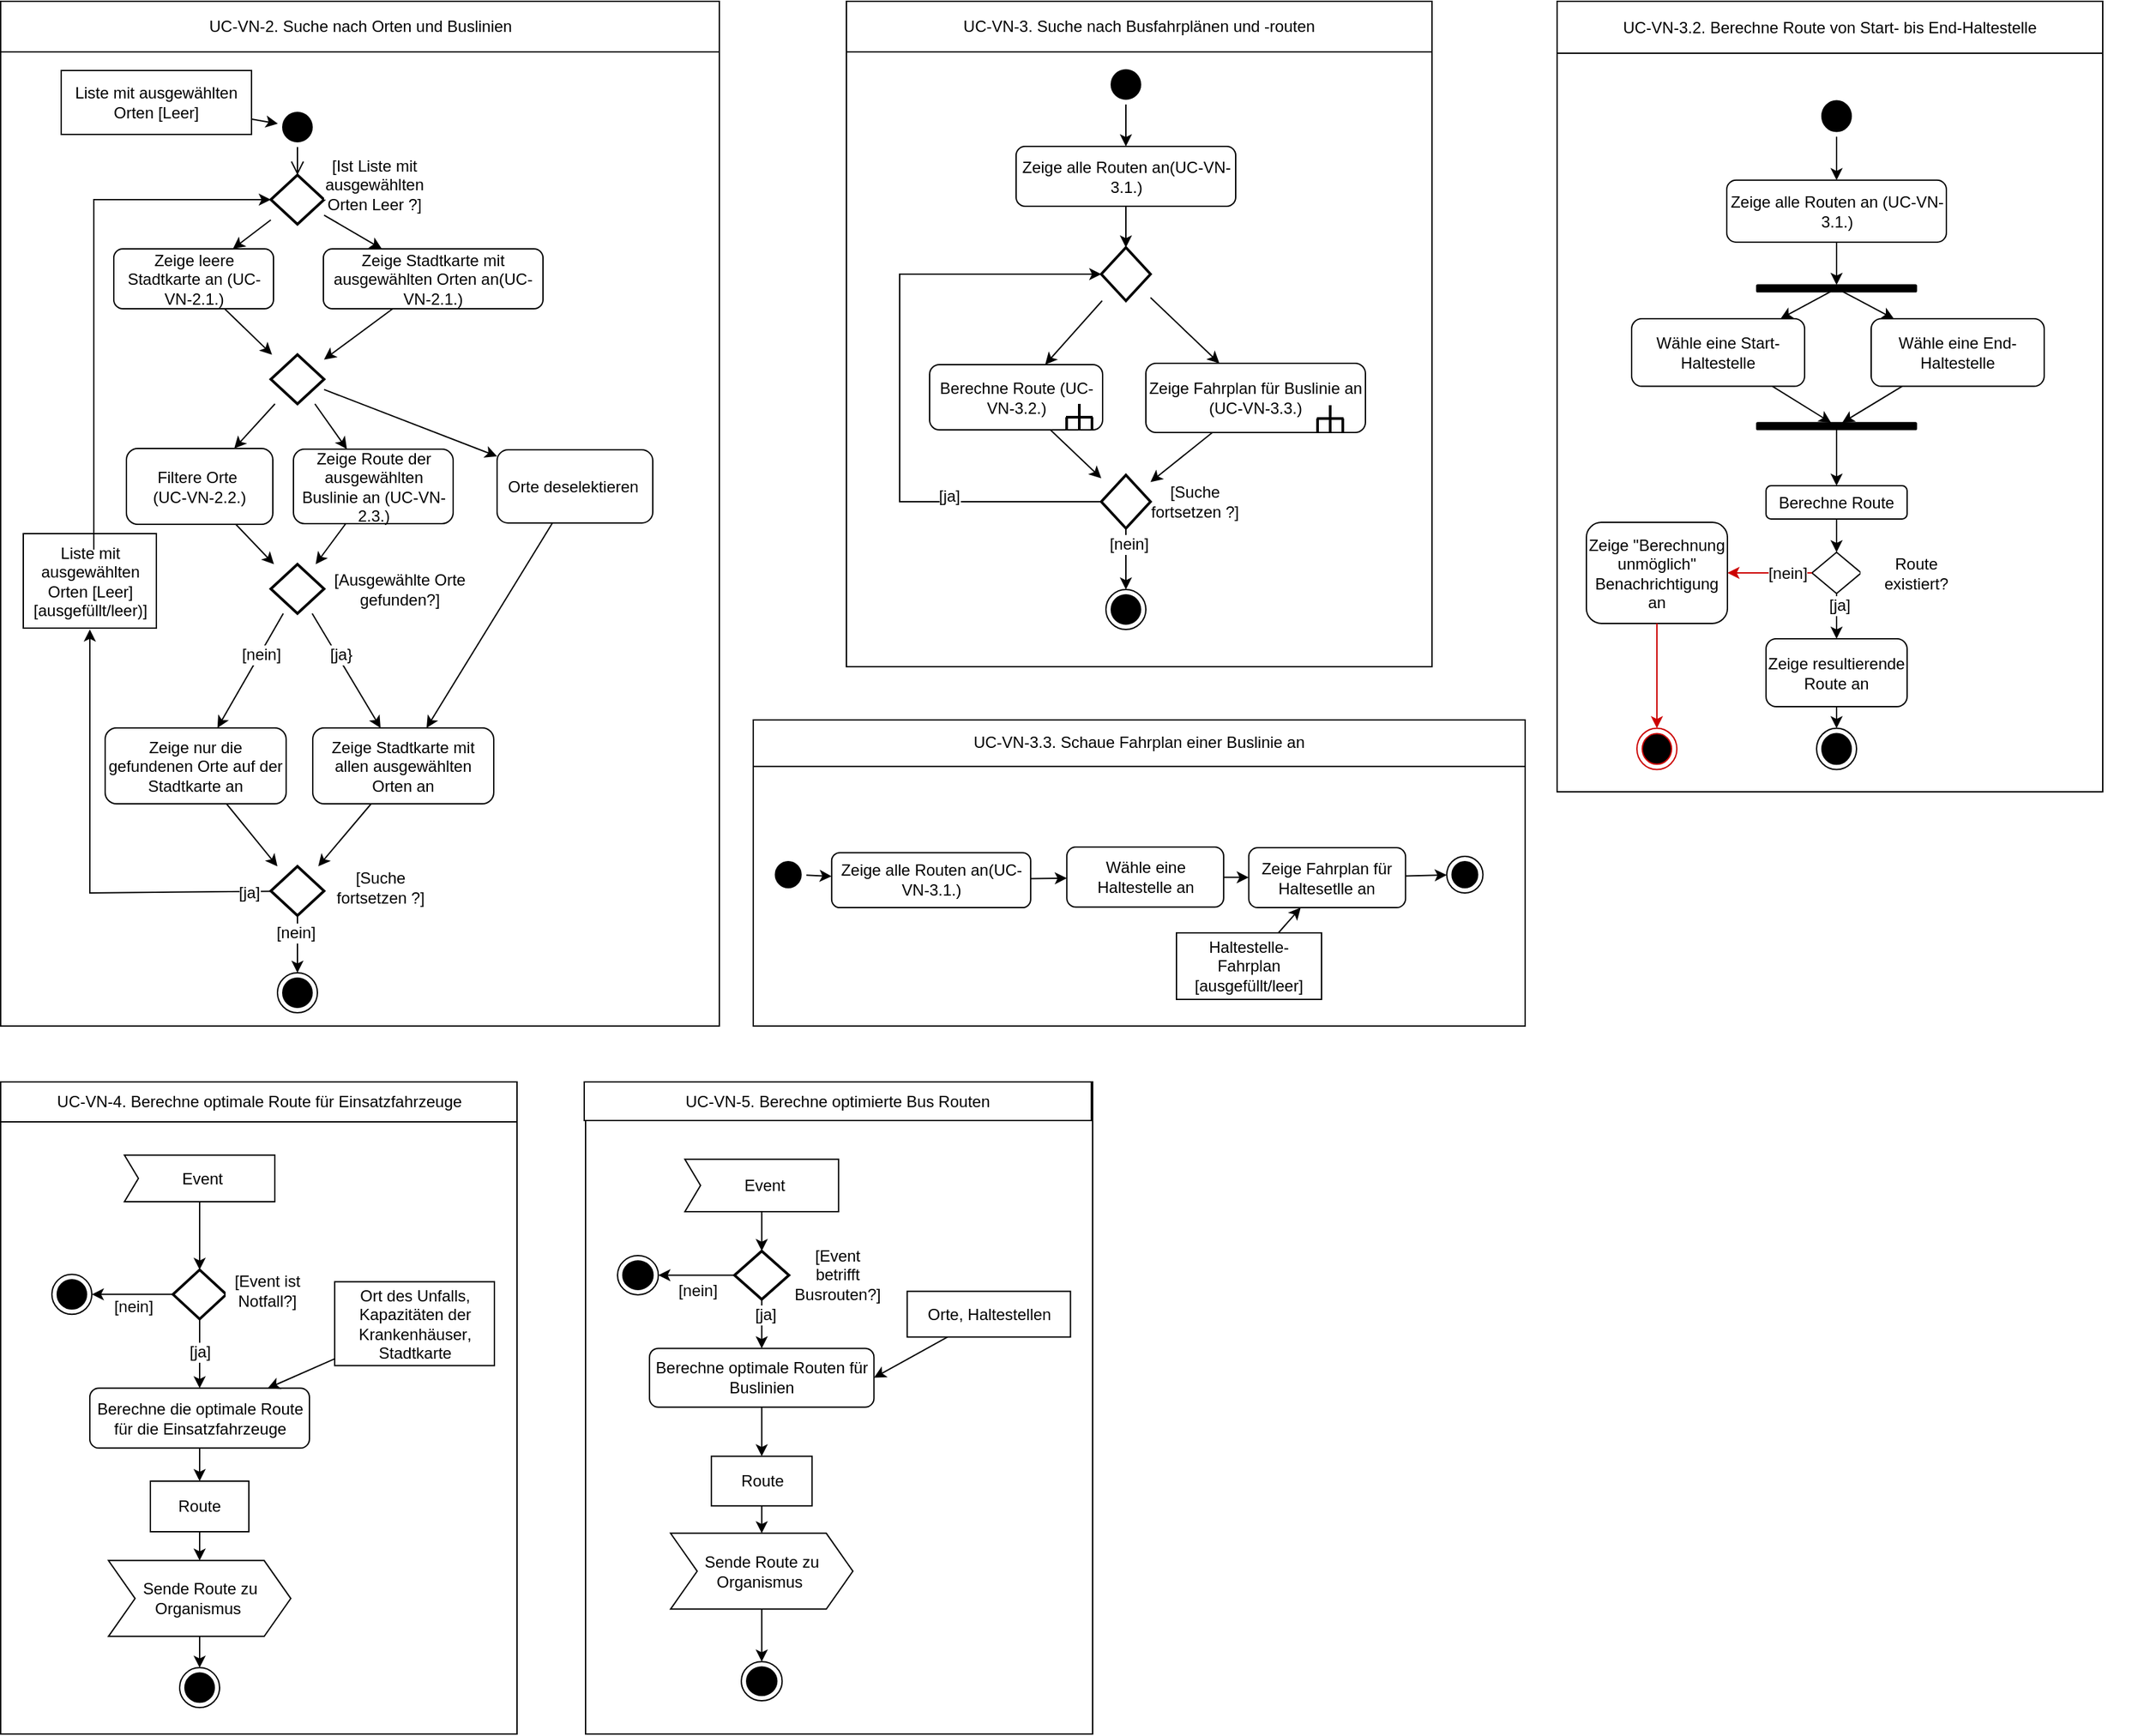 <mxfile version="10.6.7" type="google"><diagram id="AXGGQtYxrSWORYiww602" name="Page-1"><mxGraphModel dx="3039" dy="1347" grid="1" gridSize="10" guides="1" tooltips="1" connect="1" arrows="1" fold="1" page="1" pageScale="1" pageWidth="827" pageHeight="1169" math="0" shadow="0"><root><mxCell id="0"/><mxCell id="1" parent="0"/><mxCell id="jJ5V_nqv3HuhBfbHdMK8-2" value="" style="group" parent="1" vertex="1" connectable="0"><mxGeometry x="410" y="10" width="440" height="500" as="geometry"/></mxCell><mxCell id="qJy5yCjfcx5cEMB7GCd0-71" value="" style="group" parent="jJ5V_nqv3HuhBfbHdMK8-2" vertex="1" connectable="0"><mxGeometry width="440" height="500" as="geometry"/></mxCell><mxCell id="2iGnEY-V47xP27pvORJV-39" value="" style="rounded=0;whiteSpace=wrap;html=1;" parent="qJy5yCjfcx5cEMB7GCd0-71" vertex="1"><mxGeometry width="440" height="500" as="geometry"/></mxCell><mxCell id="2iGnEY-V47xP27pvORJV-40" value="&lt;span lang=&quot;en&quot;&gt;UC-VN-3. Suche nach Busfahrplänen und -routen&lt;/span&gt;&lt;br&gt;" style="rounded=0;whiteSpace=wrap;html=1;" parent="qJy5yCjfcx5cEMB7GCd0-71" vertex="1"><mxGeometry width="440" height="38" as="geometry"/></mxCell><mxCell id="2iGnEY-V47xP27pvORJV-41" value="" style="ellipse;html=1;shape=startState;fillColor=#000000;strokeColor=#000000;" parent="qJy5yCjfcx5cEMB7GCd0-71" vertex="1"><mxGeometry x="195" y="47.5" width="30" height="30" as="geometry"/></mxCell><mxCell id="2iGnEY-V47xP27pvORJV-42" value="Zeige alle Routen an(UC-VN-3.1.)" style="rounded=1;whiteSpace=wrap;html=1;" parent="qJy5yCjfcx5cEMB7GCd0-71" vertex="1"><mxGeometry x="127.5" y="109" width="165" height="45" as="geometry"/></mxCell><mxCell id="2iGnEY-V47xP27pvORJV-43" style="edgeStyle=none;rounded=0;orthogonalLoop=1;jettySize=auto;html=1;strokeColor=#000000;" parent="qJy5yCjfcx5cEMB7GCd0-71" source="2iGnEY-V47xP27pvORJV-41" target="2iGnEY-V47xP27pvORJV-42" edge="1"><mxGeometry relative="1" as="geometry"/></mxCell><mxCell id="2iGnEY-V47xP27pvORJV-44" value="Berechne Route (UC-VN-3.2.)" style="rounded=1;whiteSpace=wrap;html=1;" parent="qJy5yCjfcx5cEMB7GCd0-71" vertex="1"><mxGeometry x="62.5" y="273" width="130" height="49" as="geometry"/></mxCell><mxCell id="BLUe2cM2WBUeISqdDpzz-1" style="edgeStyle=orthogonalEdgeStyle;rounded=0;orthogonalLoop=1;jettySize=auto;html=1;exitX=1;exitY=0.5;exitDx=0;exitDy=0;entryX=0.886;entryY=0.596;entryDx=0;entryDy=0;entryPerimeter=0;" edge="1" parent="qJy5yCjfcx5cEMB7GCd0-71" source="2iGnEY-V47xP27pvORJV-46" target="2iGnEY-V47xP27pvORJV-39"><mxGeometry relative="1" as="geometry"/></mxCell><mxCell id="2iGnEY-V47xP27pvORJV-46" value="Zeige Fahrplan für Buslinie an (UC-VN-3.3.)" style="rounded=1;whiteSpace=wrap;html=1;" parent="qJy5yCjfcx5cEMB7GCd0-71" vertex="1"><mxGeometry x="225" y="272" width="165" height="52" as="geometry"/></mxCell><mxCell id="2iGnEY-V47xP27pvORJV-50" value="" style="ellipse;html=1;shape=endState;fillColor=#000000;strokeColor=#000000;rounded=1;" parent="qJy5yCjfcx5cEMB7GCd0-71" vertex="1"><mxGeometry x="195" y="442" width="30" height="30" as="geometry"/></mxCell><mxCell id="qJy5yCjfcx5cEMB7GCd0-40" style="edgeStyle=none;rounded=0;orthogonalLoop=1;jettySize=auto;html=1;" parent="qJy5yCjfcx5cEMB7GCd0-71" source="qJy5yCjfcx5cEMB7GCd0-39" target="2iGnEY-V47xP27pvORJV-44" edge="1"><mxGeometry relative="1" as="geometry"/></mxCell><mxCell id="qJy5yCjfcx5cEMB7GCd0-41" style="edgeStyle=none;rounded=0;orthogonalLoop=1;jettySize=auto;html=1;" parent="qJy5yCjfcx5cEMB7GCd0-71" source="qJy5yCjfcx5cEMB7GCd0-39" target="2iGnEY-V47xP27pvORJV-46" edge="1"><mxGeometry relative="1" as="geometry"/></mxCell><mxCell id="qJy5yCjfcx5cEMB7GCd0-39" value="" style="strokeWidth=2;html=1;shape=mxgraph.flowchart.decision;whiteSpace=wrap;fillColor=none;direction=west;" parent="qJy5yCjfcx5cEMB7GCd0-71" vertex="1"><mxGeometry x="191.5" y="185" width="37" height="40" as="geometry"/></mxCell><mxCell id="2iGnEY-V47xP27pvORJV-45" style="edgeStyle=none;rounded=0;orthogonalLoop=1;jettySize=auto;html=1;strokeColor=#000000;" parent="qJy5yCjfcx5cEMB7GCd0-71" source="2iGnEY-V47xP27pvORJV-42" target="qJy5yCjfcx5cEMB7GCd0-39" edge="1"><mxGeometry relative="1" as="geometry"><mxPoint x="210" y="182.5" as="targetPoint"/></mxGeometry></mxCell><mxCell id="qJy5yCjfcx5cEMB7GCd0-46" style="edgeStyle=none;rounded=0;orthogonalLoop=1;jettySize=auto;html=1;" parent="qJy5yCjfcx5cEMB7GCd0-71" source="qJy5yCjfcx5cEMB7GCd0-42" target="2iGnEY-V47xP27pvORJV-50" edge="1"><mxGeometry relative="1" as="geometry"/></mxCell><mxCell id="qJy5yCjfcx5cEMB7GCd0-47" value="[nein]" style="text;html=1;resizable=0;points=[];align=center;verticalAlign=middle;labelBackgroundColor=#ffffff;" parent="qJy5yCjfcx5cEMB7GCd0-46" vertex="1" connectable="0"><mxGeometry x="-0.478" y="2" relative="1" as="geometry"><mxPoint as="offset"/></mxGeometry></mxCell><mxCell id="qJy5yCjfcx5cEMB7GCd0-48" style="edgeStyle=none;rounded=0;orthogonalLoop=1;jettySize=auto;html=1;" parent="qJy5yCjfcx5cEMB7GCd0-71" source="qJy5yCjfcx5cEMB7GCd0-42" target="qJy5yCjfcx5cEMB7GCd0-39" edge="1"><mxGeometry relative="1" as="geometry"><Array as="points"><mxPoint x="40" y="376"/><mxPoint x="40" y="205"/></Array></mxGeometry></mxCell><mxCell id="Gh6g86xSG6Mjfv-H2uqi-1" value="[ja]" style="text;html=1;resizable=0;points=[];align=center;verticalAlign=middle;labelBackgroundColor=#ffffff;" parent="qJy5yCjfcx5cEMB7GCd0-48" vertex="1" connectable="0"><mxGeometry x="-0.517" y="-4" relative="1" as="geometry"><mxPoint as="offset"/></mxGeometry></mxCell><mxCell id="qJy5yCjfcx5cEMB7GCd0-42" value="" style="strokeWidth=2;html=1;shape=mxgraph.flowchart.decision;whiteSpace=wrap;fillColor=none;direction=west;" parent="qJy5yCjfcx5cEMB7GCd0-71" vertex="1"><mxGeometry x="191.5" y="356" width="37" height="40" as="geometry"/></mxCell><mxCell id="qJy5yCjfcx5cEMB7GCd0-44" style="edgeStyle=none;rounded=0;orthogonalLoop=1;jettySize=auto;html=1;" parent="qJy5yCjfcx5cEMB7GCd0-71" source="2iGnEY-V47xP27pvORJV-44" target="qJy5yCjfcx5cEMB7GCd0-42" edge="1"><mxGeometry relative="1" as="geometry"/></mxCell><mxCell id="qJy5yCjfcx5cEMB7GCd0-45" style="edgeStyle=none;rounded=0;orthogonalLoop=1;jettySize=auto;html=1;" parent="qJy5yCjfcx5cEMB7GCd0-71" source="2iGnEY-V47xP27pvORJV-46" target="qJy5yCjfcx5cEMB7GCd0-42" edge="1"><mxGeometry relative="1" as="geometry"/></mxCell><mxCell id="qJy5yCjfcx5cEMB7GCd0-43" value="[Suche fortsetzen&amp;nbsp;?]&lt;br&gt;" style="rounded=0;whiteSpace=wrap;html=1;strokeColor=none;" parent="qJy5yCjfcx5cEMB7GCd0-71" vertex="1"><mxGeometry x="230.5" y="366" width="62" height="20" as="geometry"/></mxCell><mxCell id="qJy5yCjfcx5cEMB7GCd0-60" value="" style="group" parent="qJy5yCjfcx5cEMB7GCd0-71" vertex="1" connectable="0"><mxGeometry x="165" y="302.5" width="10" height="19" as="geometry"/></mxCell><mxCell id="qJy5yCjfcx5cEMB7GCd0-59" value="" style="whiteSpace=wrap;html=1;aspect=fixed;strokeColor=none;" parent="qJy5yCjfcx5cEMB7GCd0-60" vertex="1"><mxGeometry width="13.333" height="13.333" as="geometry"/></mxCell><mxCell id="qJy5yCjfcx5cEMB7GCd0-58" value="" style="group" parent="qJy5yCjfcx5cEMB7GCd0-60" vertex="1" connectable="0"><mxGeometry y="5" width="20" height="10" as="geometry"/></mxCell><mxCell id="qJy5yCjfcx5cEMB7GCd0-50" value="" style="endArrow=none;html=1;strokeWidth=2;" parent="qJy5yCjfcx5cEMB7GCd0-58" edge="1"><mxGeometry width="50" height="50" relative="1" as="geometry"><mxPoint y="5" as="sourcePoint"/><mxPoint x="20" y="5" as="targetPoint"/></mxGeometry></mxCell><mxCell id="qJy5yCjfcx5cEMB7GCd0-51" value="" style="endArrow=none;html=1;strokeWidth=2;" parent="qJy5yCjfcx5cEMB7GCd0-58" edge="1"><mxGeometry width="50" height="50" relative="1" as="geometry"><mxPoint x="10" y="5" as="sourcePoint"/><mxPoint x="10" y="-5" as="targetPoint"/><Array as="points"><mxPoint x="10"/></Array></mxGeometry></mxCell><mxCell id="qJy5yCjfcx5cEMB7GCd0-52" value="" style="endArrow=none;html=1;strokeWidth=2;" parent="qJy5yCjfcx5cEMB7GCd0-58" edge="1"><mxGeometry width="50" height="50" relative="1" as="geometry"><mxPoint x="0.5" y="15" as="sourcePoint"/><mxPoint x="0.5" y="5" as="targetPoint"/><Array as="points"><mxPoint x="0.5" y="10"/></Array></mxGeometry></mxCell><mxCell id="qJy5yCjfcx5cEMB7GCd0-53" value="" style="endArrow=none;html=1;strokeWidth=2;" parent="qJy5yCjfcx5cEMB7GCd0-58" edge="1"><mxGeometry width="50" height="50" relative="1" as="geometry"><mxPoint x="10" y="15" as="sourcePoint"/><mxPoint x="10" y="5" as="targetPoint"/><Array as="points"><mxPoint x="10" y="10"/></Array></mxGeometry></mxCell><mxCell id="qJy5yCjfcx5cEMB7GCd0-54" value="" style="endArrow=none;html=1;strokeWidth=2;" parent="qJy5yCjfcx5cEMB7GCd0-58" edge="1"><mxGeometry width="50" height="50" relative="1" as="geometry"><mxPoint x="19.5" y="15" as="sourcePoint"/><mxPoint x="19.5" y="5" as="targetPoint"/><Array as="points"><mxPoint x="19.5" y="10"/></Array></mxGeometry></mxCell><mxCell id="qJy5yCjfcx5cEMB7GCd0-62" value="" style="group" parent="qJy5yCjfcx5cEMB7GCd0-71" vertex="1" connectable="0"><mxGeometry x="353.5" y="303.5" width="20" height="20" as="geometry"/></mxCell><mxCell id="qJy5yCjfcx5cEMB7GCd0-63" value="" style="whiteSpace=wrap;html=1;aspect=fixed;strokeColor=none;" parent="qJy5yCjfcx5cEMB7GCd0-62" vertex="1"><mxGeometry width="13.333" height="13.333" as="geometry"/></mxCell><mxCell id="qJy5yCjfcx5cEMB7GCd0-64" value="" style="group" parent="qJy5yCjfcx5cEMB7GCd0-62" vertex="1" connectable="0"><mxGeometry y="5" width="20" height="10" as="geometry"/></mxCell><mxCell id="qJy5yCjfcx5cEMB7GCd0-65" value="" style="endArrow=none;html=1;strokeWidth=2;" parent="qJy5yCjfcx5cEMB7GCd0-64" edge="1"><mxGeometry width="50" height="50" relative="1" as="geometry"><mxPoint y="5" as="sourcePoint"/><mxPoint x="20" y="5" as="targetPoint"/></mxGeometry></mxCell><mxCell id="qJy5yCjfcx5cEMB7GCd0-66" value="" style="endArrow=none;html=1;strokeWidth=2;" parent="qJy5yCjfcx5cEMB7GCd0-64" edge="1"><mxGeometry width="50" height="50" relative="1" as="geometry"><mxPoint x="10" y="5" as="sourcePoint"/><mxPoint x="10" y="-5" as="targetPoint"/><Array as="points"><mxPoint x="10"/></Array></mxGeometry></mxCell><mxCell id="qJy5yCjfcx5cEMB7GCd0-67" value="" style="endArrow=none;html=1;strokeWidth=2;" parent="qJy5yCjfcx5cEMB7GCd0-64" edge="1"><mxGeometry width="50" height="50" relative="1" as="geometry"><mxPoint x="0.5" y="15" as="sourcePoint"/><mxPoint x="0.5" y="5" as="targetPoint"/><Array as="points"><mxPoint x="0.5" y="10"/></Array></mxGeometry></mxCell><mxCell id="qJy5yCjfcx5cEMB7GCd0-68" value="" style="endArrow=none;html=1;strokeWidth=2;" parent="qJy5yCjfcx5cEMB7GCd0-64" edge="1"><mxGeometry width="50" height="50" relative="1" as="geometry"><mxPoint x="10" y="15" as="sourcePoint"/><mxPoint x="10" y="5" as="targetPoint"/><Array as="points"><mxPoint x="10" y="10"/></Array></mxGeometry></mxCell><mxCell id="qJy5yCjfcx5cEMB7GCd0-69" value="" style="endArrow=none;html=1;strokeWidth=2;" parent="qJy5yCjfcx5cEMB7GCd0-64" edge="1"><mxGeometry width="50" height="50" relative="1" as="geometry"><mxPoint x="19.5" y="15" as="sourcePoint"/><mxPoint x="19.5" y="5" as="targetPoint"/><Array as="points"><mxPoint x="19.5" y="10"/></Array></mxGeometry></mxCell><mxCell id="Gh6g86xSG6Mjfv-H2uqi-2" value="" style="group" parent="1" vertex="1" connectable="0"><mxGeometry x="944" y="10.0" width="440" height="594" as="geometry"/></mxCell><mxCell id="qJy5yCjfcx5cEMB7GCd0-73" value="" style="rounded=0;whiteSpace=wrap;html=1;" parent="Gh6g86xSG6Mjfv-H2uqi-2" vertex="1"><mxGeometry y="4" width="410" height="590" as="geometry"/></mxCell><mxCell id="qJy5yCjfcx5cEMB7GCd0-74" value="UC-VN-3.2. Berechne Route von Start- bis End-Haltestelle&lt;br&gt;" style="rounded=0;whiteSpace=wrap;html=1;" parent="Gh6g86xSG6Mjfv-H2uqi-2" vertex="1"><mxGeometry width="410" height="39" as="geometry"/></mxCell><mxCell id="qJy5yCjfcx5cEMB7GCd0-75" value="" style="ellipse;html=1;shape=startState;fillColor=#000000;strokeColor=#000000;" parent="Gh6g86xSG6Mjfv-H2uqi-2" vertex="1"><mxGeometry x="195" y="70.696" width="30" height="31.071" as="geometry"/></mxCell><mxCell id="qJy5yCjfcx5cEMB7GCd0-76" value="Zeige alle Routen an (UC-VN-3.1.)" style="rounded=1;whiteSpace=wrap;html=1;" parent="Gh6g86xSG6Mjfv-H2uqi-2" vertex="1"><mxGeometry x="127.5" y="134.393" width="165" height="46.607" as="geometry"/></mxCell><mxCell id="qJy5yCjfcx5cEMB7GCd0-77" style="edgeStyle=none;rounded=0;orthogonalLoop=1;jettySize=auto;html=1;strokeColor=#000000;" parent="Gh6g86xSG6Mjfv-H2uqi-2" source="qJy5yCjfcx5cEMB7GCd0-75" target="qJy5yCjfcx5cEMB7GCd0-76" edge="1"><mxGeometry relative="1" as="geometry"/></mxCell><mxCell id="qJy5yCjfcx5cEMB7GCd0-80" value="" style="ellipse;html=1;shape=endState;fillColor=#000000;strokeColor=#000000;rounded=1;" parent="Gh6g86xSG6Mjfv-H2uqi-2" vertex="1"><mxGeometry x="195" y="546.214" width="30" height="31.071" as="geometry"/></mxCell><mxCell id="qJy5yCjfcx5cEMB7GCd0-88" value="" style="html=1;shape=mxgraph.flowchart.decision;whiteSpace=wrap;fillColor=#ffffff;direction=west;rounded=1;" parent="Gh6g86xSG6Mjfv-H2uqi-2" vertex="1"><mxGeometry x="191.5" y="414.0" width="37" height="31" as="geometry"/></mxCell><mxCell id="qJy5yCjfcx5cEMB7GCd0-109" value="" style="rounded=1;whiteSpace=wrap;html=1;fillColor=#000000;" parent="Gh6g86xSG6Mjfv-H2uqi-2" vertex="1"><mxGeometry x="150" y="213.107" width="120" height="5.179" as="geometry"/></mxCell><mxCell id="qJy5yCjfcx5cEMB7GCd0-110" style="edgeStyle=none;rounded=1;orthogonalLoop=1;jettySize=auto;html=1;fontSize=12;fillColor=#ffffff;" parent="Gh6g86xSG6Mjfv-H2uqi-2" source="qJy5yCjfcx5cEMB7GCd0-76" target="qJy5yCjfcx5cEMB7GCd0-109" edge="1"><mxGeometry relative="1" as="geometry"/></mxCell><mxCell id="qJy5yCjfcx5cEMB7GCd0-112" value="Wähle eine Start-Haltestelle" style="rounded=1;whiteSpace=wrap;html=1;" parent="Gh6g86xSG6Mjfv-H2uqi-2" vertex="1"><mxGeometry x="56" y="238.518" width="130" height="50.75" as="geometry"/></mxCell><mxCell id="qJy5yCjfcx5cEMB7GCd0-114" style="edgeStyle=none;rounded=1;orthogonalLoop=1;jettySize=auto;html=1;fontSize=12;fillColor=#ffffff;" parent="Gh6g86xSG6Mjfv-H2uqi-2" source="qJy5yCjfcx5cEMB7GCd0-109" target="qJy5yCjfcx5cEMB7GCd0-112" edge="1"><mxGeometry relative="1" as="geometry"/></mxCell><mxCell id="qJy5yCjfcx5cEMB7GCd0-113" value="Wähle eine End-Haltestelle" style="rounded=1;whiteSpace=wrap;html=1;" parent="Gh6g86xSG6Mjfv-H2uqi-2" vertex="1"><mxGeometry x="236" y="238.518" width="130" height="50.75" as="geometry"/></mxCell><mxCell id="qJy5yCjfcx5cEMB7GCd0-115" style="edgeStyle=none;rounded=1;orthogonalLoop=1;jettySize=auto;html=1;fontSize=12;fillColor=#ffffff;" parent="Gh6g86xSG6Mjfv-H2uqi-2" source="qJy5yCjfcx5cEMB7GCd0-109" target="qJy5yCjfcx5cEMB7GCd0-113" edge="1"><mxGeometry relative="1" as="geometry"/></mxCell><mxCell id="qJy5yCjfcx5cEMB7GCd0-116" style="edgeStyle=none;rounded=1;orthogonalLoop=1;jettySize=auto;html=1;fontSize=12;fillColor=#ffffff;" parent="Gh6g86xSG6Mjfv-H2uqi-2" source="qJy5yCjfcx5cEMB7GCd0-112" target="DrdyLmpr-4gGrR5tLyKo-1" edge="1"><mxGeometry relative="1" as="geometry"><mxPoint x="188" y="344.5" as="targetPoint"/></mxGeometry></mxCell><mxCell id="qJy5yCjfcx5cEMB7GCd0-119" style="edgeStyle=none;rounded=1;orthogonalLoop=1;jettySize=auto;html=1;fontSize=12;fillColor=#ffffff;" parent="Gh6g86xSG6Mjfv-H2uqi-2" source="qJy5yCjfcx5cEMB7GCd0-113" target="DrdyLmpr-4gGrR5tLyKo-1" edge="1"><mxGeometry relative="1" as="geometry"/></mxCell><mxCell id="qJy5yCjfcx5cEMB7GCd0-137" style="edgeStyle=none;rounded=1;orthogonalLoop=1;jettySize=auto;html=1;fontSize=12;fillColor=#ffffff;" parent="Gh6g86xSG6Mjfv-H2uqi-2" source="qJy5yCjfcx5cEMB7GCd0-132" target="qJy5yCjfcx5cEMB7GCd0-88" edge="1"><mxGeometry relative="1" as="geometry"/></mxCell><mxCell id="qJy5yCjfcx5cEMB7GCd0-132" value="Berechne Route" style="rounded=1;whiteSpace=wrap;html=1;" parent="Gh6g86xSG6Mjfv-H2uqi-2" vertex="1"><mxGeometry x="157" y="364" width="106" height="25" as="geometry"/></mxCell><mxCell id="qJy5yCjfcx5cEMB7GCd0-133" value="Route existiert?&lt;br&gt;" style="rounded=0;whiteSpace=wrap;html=1;strokeColor=none;" parent="Gh6g86xSG6Mjfv-H2uqi-2" vertex="1"><mxGeometry x="228.0" y="419.0" width="84" height="21" as="geometry"/></mxCell><mxCell id="qJy5yCjfcx5cEMB7GCd0-136" style="edgeStyle=none;rounded=1;orthogonalLoop=1;jettySize=auto;html=1;fontSize=12;fillColor=#ffffff;" parent="Gh6g86xSG6Mjfv-H2uqi-2" source="qJy5yCjfcx5cEMB7GCd0-134" target="qJy5yCjfcx5cEMB7GCd0-80" edge="1"><mxGeometry relative="1" as="geometry"/></mxCell><mxCell id="qJy5yCjfcx5cEMB7GCd0-134" value="Zeige resultierende Route an" style="rounded=1;whiteSpace=wrap;html=1;" parent="Gh6g86xSG6Mjfv-H2uqi-2" vertex="1"><mxGeometry x="157" y="479" width="106" height="51" as="geometry"/></mxCell><mxCell id="qJy5yCjfcx5cEMB7GCd0-85" style="edgeStyle=none;rounded=0;orthogonalLoop=1;jettySize=auto;html=1;" parent="Gh6g86xSG6Mjfv-H2uqi-2" source="qJy5yCjfcx5cEMB7GCd0-88" target="qJy5yCjfcx5cEMB7GCd0-134" edge="1"><mxGeometry relative="1" as="geometry"><mxPoint x="206" y="484.0" as="targetPoint"/></mxGeometry></mxCell><mxCell id="qJy5yCjfcx5cEMB7GCd0-86" value="[ja]" style="text;html=1;resizable=0;points=[];align=center;verticalAlign=middle;labelBackgroundColor=#ffffff;" parent="qJy5yCjfcx5cEMB7GCd0-85" vertex="1" connectable="0"><mxGeometry x="-0.478" y="2" relative="1" as="geometry"><mxPoint as="offset"/></mxGeometry></mxCell><mxCell id="qJy5yCjfcx5cEMB7GCd0-138" value="Zeige &quot;Berechnung unmöglich&quot; Benachrichtigung an" style="rounded=1;whiteSpace=wrap;html=1;" parent="Gh6g86xSG6Mjfv-H2uqi-2" vertex="1"><mxGeometry x="22" y="391.5" width="106" height="76" as="geometry"/></mxCell><mxCell id="qJy5yCjfcx5cEMB7GCd0-139" style="edgeStyle=none;rounded=1;orthogonalLoop=1;jettySize=auto;html=1;strokeColor=#CC0000;fontSize=12;fillColor=#ffffff;" parent="Gh6g86xSG6Mjfv-H2uqi-2" source="qJy5yCjfcx5cEMB7GCd0-88" target="qJy5yCjfcx5cEMB7GCd0-138" edge="1"><mxGeometry relative="1" as="geometry"/></mxCell><mxCell id="qJy5yCjfcx5cEMB7GCd0-140" value="[nein]" style="text;html=1;resizable=0;points=[];align=center;verticalAlign=middle;labelBackgroundColor=#ffffff;" parent="qJy5yCjfcx5cEMB7GCd0-139" vertex="1" connectable="0"><mxGeometry x="-0.417" relative="1" as="geometry"><mxPoint as="offset"/></mxGeometry></mxCell><mxCell id="qJy5yCjfcx5cEMB7GCd0-142" value="" style="ellipse;html=1;shape=endState;fillColor=#000000;strokeColor=#CC0000;rounded=1;" parent="Gh6g86xSG6Mjfv-H2uqi-2" vertex="1"><mxGeometry x="60" y="546.214" width="30" height="31.071" as="geometry"/></mxCell><mxCell id="qJy5yCjfcx5cEMB7GCd0-141" style="edgeStyle=none;rounded=1;orthogonalLoop=1;jettySize=auto;html=1;strokeColor=#CC0000;fontSize=12;fillColor=#ffffff;" parent="Gh6g86xSG6Mjfv-H2uqi-2" source="qJy5yCjfcx5cEMB7GCd0-138" target="qJy5yCjfcx5cEMB7GCd0-142" edge="1"><mxGeometry relative="1" as="geometry"/></mxCell><mxCell id="DrdyLmpr-4gGrR5tLyKo-2" style="rounded=0;orthogonalLoop=1;jettySize=auto;html=1;" parent="Gh6g86xSG6Mjfv-H2uqi-2" source="DrdyLmpr-4gGrR5tLyKo-1" target="qJy5yCjfcx5cEMB7GCd0-132" edge="1"><mxGeometry relative="1" as="geometry"><mxPoint x="210" y="194.0" as="targetPoint"/></mxGeometry></mxCell><mxCell id="DrdyLmpr-4gGrR5tLyKo-1" value="" style="rounded=1;whiteSpace=wrap;html=1;fillColor=#000000;" parent="Gh6g86xSG6Mjfv-H2uqi-2" vertex="1"><mxGeometry x="150" y="316.607" width="120" height="5.179" as="geometry"/></mxCell><mxCell id="OAen9JyRTrjCrC35t4y4-1" value="" style="group" vertex="1" connectable="0" parent="1"><mxGeometry x="-225.5" y="10" width="540" height="770" as="geometry"/></mxCell><mxCell id="2iGnEY-V47xP27pvORJV-1" value="" style="rounded=0;whiteSpace=wrap;html=1;" parent="OAen9JyRTrjCrC35t4y4-1" vertex="1"><mxGeometry width="540" height="770" as="geometry"/></mxCell><mxCell id="2iGnEY-V47xP27pvORJV-6" value="&lt;div&gt;UC-VN-2. Suche nach Orten und Buslinien&lt;/div&gt;" style="rounded=0;whiteSpace=wrap;html=1;" parent="OAen9JyRTrjCrC35t4y4-1" vertex="1"><mxGeometry width="540" height="38" as="geometry"/></mxCell><mxCell id="2iGnEY-V47xP27pvORJV-24" value="" style="ellipse;html=1;shape=endState;fillColor=#000000;strokeColor=#000000;rounded=1;" parent="OAen9JyRTrjCrC35t4y4-1" vertex="1"><mxGeometry x="208.0" y="730" width="30" height="30" as="geometry"/></mxCell><mxCell id="2iGnEY-V47xP27pvORJV-25" value="Zeige nur die gefundenen Orte auf der Stadtkarte an" style="rounded=1;whiteSpace=wrap;html=1;" parent="OAen9JyRTrjCrC35t4y4-1" vertex="1"><mxGeometry x="78.5" y="546" width="136" height="57" as="geometry"/></mxCell><mxCell id="2iGnEY-V47xP27pvORJV-33" value="&lt;span&gt;Zeige Stadtkarte mit allen ausgewählten Orten an&lt;/span&gt;&lt;span&gt;&lt;br&gt;&lt;/span&gt;" style="rounded=1;whiteSpace=wrap;html=1;" parent="OAen9JyRTrjCrC35t4y4-1" vertex="1"><mxGeometry x="234.5" y="546" width="136" height="57" as="geometry"/></mxCell><mxCell id="2iGnEY-V47xP27pvORJV-2" value="" style="ellipse;html=1;shape=startState;fillColor=#000000;strokeColor=#000000;" parent="OAen9JyRTrjCrC35t4y4-1" vertex="1"><mxGeometry x="208" y="79.5" width="30" height="30" as="geometry"/></mxCell><mxCell id="2iGnEY-V47xP27pvORJV-3" value="" style="html=1;verticalAlign=bottom;endArrow=open;endSize=8;strokeColor=#000000;" parent="OAen9JyRTrjCrC35t4y4-1" source="2iGnEY-V47xP27pvORJV-2" target="qJy5yCjfcx5cEMB7GCd0-19" edge="1"><mxGeometry relative="1" as="geometry"><mxPoint x="200" y="170" as="targetPoint"/></mxGeometry></mxCell><mxCell id="2iGnEY-V47xP27pvORJV-8" value="&lt;span&gt;Filtere Orte&amp;nbsp;&lt;br&gt;(&lt;/span&gt;UC-VN-2.2.&lt;span&gt;)&lt;br&gt;&lt;/span&gt;" style="rounded=1;whiteSpace=wrap;html=1;" parent="OAen9JyRTrjCrC35t4y4-1" vertex="1"><mxGeometry x="94.5" y="336.0" width="110" height="57" as="geometry"/></mxCell><mxCell id="2iGnEY-V47xP27pvORJV-10" value="Zeige Route der ausgewählten Buslinie an (UC-VN-2.3.)&lt;span&gt;&lt;br&gt;&lt;/span&gt;" style="rounded=1;whiteSpace=wrap;html=1;" parent="OAen9JyRTrjCrC35t4y4-1" vertex="1"><mxGeometry x="220" y="336.5" width="120" height="56" as="geometry"/></mxCell><mxCell id="2iGnEY-V47xP27pvORJV-13" style="edgeStyle=none;rounded=0;orthogonalLoop=1;jettySize=auto;html=1;strokeColor=#000000;" parent="OAen9JyRTrjCrC35t4y4-1" source="qJy5yCjfcx5cEMB7GCd0-49" target="2iGnEY-V47xP27pvORJV-8" edge="1"><mxGeometry relative="1" as="geometry"><mxPoint x="219.723" y="290" as="sourcePoint"/></mxGeometry></mxCell><mxCell id="2iGnEY-V47xP27pvORJV-14" style="edgeStyle=none;rounded=0;orthogonalLoop=1;jettySize=auto;html=1;strokeColor=#000000;" parent="OAen9JyRTrjCrC35t4y4-1" source="qJy5yCjfcx5cEMB7GCd0-49" target="2iGnEY-V47xP27pvORJV-10" edge="1"><mxGeometry relative="1" as="geometry"><mxPoint x="226.81" y="290" as="sourcePoint"/></mxGeometry></mxCell><mxCell id="2iGnEY-V47xP27pvORJV-5" value="&lt;span&gt;Zeige leere Stadtkarte an (&lt;/span&gt;UC-VN-2.1.)" style="rounded=1;whiteSpace=wrap;html=1;" parent="OAen9JyRTrjCrC35t4y4-1" vertex="1"><mxGeometry x="85" y="186" width="120" height="45" as="geometry"/></mxCell><mxCell id="qJy5yCjfcx5cEMB7GCd0-6" style="edgeStyle=none;rounded=0;orthogonalLoop=1;jettySize=auto;html=1;" parent="OAen9JyRTrjCrC35t4y4-1" source="2iGnEY-V47xP27pvORJV-54" target="2iGnEY-V47xP27pvORJV-25" edge="1"><mxGeometry relative="1" as="geometry"/></mxCell><mxCell id="qJy5yCjfcx5cEMB7GCd0-7" value="[nein]" style="text;html=1;resizable=0;points=[];align=center;verticalAlign=middle;labelBackgroundColor=#ffffff;" parent="qJy5yCjfcx5cEMB7GCd0-6" vertex="1" connectable="0"><mxGeometry x="-0.285" relative="1" as="geometry"><mxPoint x="1" as="offset"/></mxGeometry></mxCell><mxCell id="qJy5yCjfcx5cEMB7GCd0-8" style="edgeStyle=none;rounded=0;orthogonalLoop=1;jettySize=auto;html=1;" parent="OAen9JyRTrjCrC35t4y4-1" source="2iGnEY-V47xP27pvORJV-54" target="2iGnEY-V47xP27pvORJV-33" edge="1"><mxGeometry relative="1" as="geometry"/></mxCell><mxCell id="qJy5yCjfcx5cEMB7GCd0-9" value="[ja}" style="text;html=1;resizable=0;points=[];align=center;verticalAlign=middle;labelBackgroundColor=#ffffff;" parent="qJy5yCjfcx5cEMB7GCd0-8" vertex="1" connectable="0"><mxGeometry x="-0.285" y="3" relative="1" as="geometry"><mxPoint y="1" as="offset"/></mxGeometry></mxCell><mxCell id="2iGnEY-V47xP27pvORJV-54" value="" style="strokeWidth=2;html=1;shape=mxgraph.flowchart.decision;whiteSpace=wrap;fillColor=none;direction=south;" parent="OAen9JyRTrjCrC35t4y4-1" vertex="1"><mxGeometry x="203.0" y="423.0" width="40" height="37" as="geometry"/></mxCell><mxCell id="qJy5yCjfcx5cEMB7GCd0-3" style="edgeStyle=none;rounded=0;orthogonalLoop=1;jettySize=auto;html=1;" parent="OAen9JyRTrjCrC35t4y4-1" source="2iGnEY-V47xP27pvORJV-8" target="2iGnEY-V47xP27pvORJV-54" edge="1"><mxGeometry relative="1" as="geometry"><mxPoint x="213.25" y="416" as="targetPoint"/></mxGeometry></mxCell><mxCell id="qJy5yCjfcx5cEMB7GCd0-2" style="rounded=0;orthogonalLoop=1;jettySize=auto;html=1;" parent="OAen9JyRTrjCrC35t4y4-1" source="2iGnEY-V47xP27pvORJV-10" target="2iGnEY-V47xP27pvORJV-54" edge="1"><mxGeometry relative="1" as="geometry"><mxPoint x="227.563" y="416" as="targetPoint"/></mxGeometry></mxCell><mxCell id="qJy5yCjfcx5cEMB7GCd0-17" style="edgeStyle=none;rounded=0;orthogonalLoop=1;jettySize=auto;html=1;" parent="OAen9JyRTrjCrC35t4y4-1" source="qJy5yCjfcx5cEMB7GCd0-11" target="2iGnEY-V47xP27pvORJV-24" edge="1"><mxGeometry relative="1" as="geometry"><mxPoint x="215" y="720" as="targetPoint"/></mxGeometry></mxCell><mxCell id="qJy5yCjfcx5cEMB7GCd0-27" value="[nein]" style="text;html=1;resizable=0;points=[];align=center;verticalAlign=middle;labelBackgroundColor=#ffffff;" parent="qJy5yCjfcx5cEMB7GCd0-17" vertex="1" connectable="0"><mxGeometry x="-0.419" y="-2" relative="1" as="geometry"><mxPoint as="offset"/></mxGeometry></mxCell><mxCell id="qJy5yCjfcx5cEMB7GCd0-11" value="" style="strokeWidth=2;html=1;shape=mxgraph.flowchart.decision;whiteSpace=wrap;fillColor=none;direction=south;" parent="OAen9JyRTrjCrC35t4y4-1" vertex="1"><mxGeometry x="203.0" y="650" width="40" height="37" as="geometry"/></mxCell><mxCell id="2iGnEY-V47xP27pvORJV-36" style="edgeStyle=none;rounded=0;orthogonalLoop=1;jettySize=auto;html=1;strokeColor=#000000;" parent="OAen9JyRTrjCrC35t4y4-1" source="2iGnEY-V47xP27pvORJV-25" target="qJy5yCjfcx5cEMB7GCd0-11" edge="1"><mxGeometry relative="1" as="geometry"><mxPoint x="195.149" y="753" as="targetPoint"/></mxGeometry></mxCell><mxCell id="2iGnEY-V47xP27pvORJV-37" style="edgeStyle=none;rounded=0;orthogonalLoop=1;jettySize=auto;html=1;strokeColor=#000000;" parent="OAen9JyRTrjCrC35t4y4-1" source="2iGnEY-V47xP27pvORJV-33" target="qJy5yCjfcx5cEMB7GCd0-11" edge="1"><mxGeometry relative="1" as="geometry"><mxPoint x="222.458" y="753" as="targetPoint"/></mxGeometry></mxCell><mxCell id="qJy5yCjfcx5cEMB7GCd0-13" value="&lt;span&gt;[Ausgewählte Orte gefunden&lt;/span&gt;&lt;span&gt;?]&lt;/span&gt;" style="rounded=0;whiteSpace=wrap;html=1;strokeColor=none;" parent="OAen9JyRTrjCrC35t4y4-1" vertex="1"><mxGeometry x="249.5" y="432" width="101" height="20" as="geometry"/></mxCell><mxCell id="qJy5yCjfcx5cEMB7GCd0-21" style="edgeStyle=none;rounded=0;orthogonalLoop=1;jettySize=auto;html=1;" parent="OAen9JyRTrjCrC35t4y4-1" source="qJy5yCjfcx5cEMB7GCd0-19" target="2iGnEY-V47xP27pvORJV-5" edge="1"><mxGeometry relative="1" as="geometry"/></mxCell><mxCell id="qJy5yCjfcx5cEMB7GCd0-19" value="" style="strokeWidth=2;html=1;shape=mxgraph.flowchart.decision;whiteSpace=wrap;fillColor=none;direction=south;" parent="OAen9JyRTrjCrC35t4y4-1" vertex="1"><mxGeometry x="203.0" y="130.5" width="40" height="37" as="geometry"/></mxCell><mxCell id="qJy5yCjfcx5cEMB7GCd0-20" value="&lt;span&gt;[Ist Liste mit ausgewählten Orten Leer&lt;/span&gt;&lt;span&gt;&amp;nbsp;?]&lt;/span&gt;" style="rounded=0;whiteSpace=wrap;html=1;strokeColor=none;" parent="OAen9JyRTrjCrC35t4y4-1" vertex="1"><mxGeometry x="243" y="126" width="75" height="23" as="geometry"/></mxCell><mxCell id="qJy5yCjfcx5cEMB7GCd0-22" value="&lt;span&gt;Zeige Stadtkarte mit ausgewählten Orten an(&lt;/span&gt;UC-VN-2.1.)" style="rounded=1;whiteSpace=wrap;html=1;" parent="OAen9JyRTrjCrC35t4y4-1" vertex="1"><mxGeometry x="242.5" y="186.0" width="165" height="45" as="geometry"/></mxCell><mxCell id="qJy5yCjfcx5cEMB7GCd0-23" style="edgeStyle=none;rounded=0;orthogonalLoop=1;jettySize=auto;html=1;" parent="OAen9JyRTrjCrC35t4y4-1" source="qJy5yCjfcx5cEMB7GCd0-19" target="qJy5yCjfcx5cEMB7GCd0-22" edge="1"><mxGeometry relative="1" as="geometry"/></mxCell><mxCell id="qJy5yCjfcx5cEMB7GCd0-24" style="edgeStyle=none;rounded=0;orthogonalLoop=1;jettySize=auto;html=1;exitX=0.5;exitY=0;exitDx=0;exitDy=0;" parent="OAen9JyRTrjCrC35t4y4-1" source="qJy5yCjfcx5cEMB7GCd0-20" target="qJy5yCjfcx5cEMB7GCd0-20" edge="1"><mxGeometry relative="1" as="geometry"/></mxCell><mxCell id="qJy5yCjfcx5cEMB7GCd0-26" value="&lt;span&gt;[Suche fortsetzen&lt;/span&gt;&lt;span&gt;&amp;nbsp;?]&lt;/span&gt;" style="rounded=0;whiteSpace=wrap;html=1;strokeColor=none;" parent="OAen9JyRTrjCrC35t4y4-1" vertex="1"><mxGeometry x="254.5" y="656" width="62" height="20" as="geometry"/></mxCell><mxCell id="qJy5yCjfcx5cEMB7GCd0-35" style="edgeStyle=none;rounded=0;orthogonalLoop=1;jettySize=auto;html=1;" parent="OAen9JyRTrjCrC35t4y4-1" source="qJy5yCjfcx5cEMB7GCd0-34" target="2iGnEY-V47xP27pvORJV-2" edge="1"><mxGeometry relative="1" as="geometry"/></mxCell><mxCell id="qJy5yCjfcx5cEMB7GCd0-34" value="Liste mit ausgewählten Orten [Leer]" style="rounded=0;whiteSpace=wrap;html=1;" parent="OAen9JyRTrjCrC35t4y4-1" vertex="1"><mxGeometry x="45.5" y="52" width="143" height="48" as="geometry"/></mxCell><mxCell id="qJy5yCjfcx5cEMB7GCd0-36" value="Liste mit ausgewählten Orten [Leer][ausgefüllt/leer)]" style="rounded=0;whiteSpace=wrap;html=1;" parent="OAen9JyRTrjCrC35t4y4-1" vertex="1"><mxGeometry x="17" y="400" width="100" height="71" as="geometry"/></mxCell><mxCell id="qJy5yCjfcx5cEMB7GCd0-28" style="edgeStyle=none;rounded=0;orthogonalLoop=1;jettySize=auto;html=1;" parent="OAen9JyRTrjCrC35t4y4-1" target="qJy5yCjfcx5cEMB7GCd0-19" edge="1"><mxGeometry relative="1" as="geometry"><mxPoint x="70" y="412" as="sourcePoint"/><Array as="points"><mxPoint x="70" y="149"/></Array></mxGeometry></mxCell><mxCell id="qJy5yCjfcx5cEMB7GCd0-37" style="edgeStyle=none;rounded=0;orthogonalLoop=1;jettySize=auto;html=1;" parent="OAen9JyRTrjCrC35t4y4-1" source="qJy5yCjfcx5cEMB7GCd0-11" edge="1"><mxGeometry relative="1" as="geometry"><mxPoint x="195" y="668.441" as="sourcePoint"/><mxPoint x="67" y="472" as="targetPoint"/><Array as="points"><mxPoint x="67" y="670"/></Array></mxGeometry></mxCell><mxCell id="qJy5yCjfcx5cEMB7GCd0-38" value="[ja]" style="text;html=1;resizable=0;points=[];align=center;verticalAlign=middle;labelBackgroundColor=#ffffff;" parent="qJy5yCjfcx5cEMB7GCd0-37" vertex="1" connectable="0"><mxGeometry x="-0.899" y="1" relative="1" as="geometry"><mxPoint as="offset"/></mxGeometry></mxCell><mxCell id="qJy5yCjfcx5cEMB7GCd0-49" value="" style="strokeWidth=2;html=1;shape=mxgraph.flowchart.decision;whiteSpace=wrap;fillColor=none;direction=south;" parent="OAen9JyRTrjCrC35t4y4-1" vertex="1"><mxGeometry x="203.0" y="265.5" width="40" height="37" as="geometry"/></mxCell><mxCell id="2iGnEY-V47xP27pvORJV-9" style="edgeStyle=none;rounded=1;orthogonalLoop=1;jettySize=auto;html=1;strokeColor=#000000;fontSize=12;fillColor=#ffffff;" parent="OAen9JyRTrjCrC35t4y4-1" source="2iGnEY-V47xP27pvORJV-5" target="qJy5yCjfcx5cEMB7GCd0-49" edge="1"><mxGeometry relative="1" as="geometry"><mxPoint x="219.5" y="283" as="targetPoint"/></mxGeometry></mxCell><mxCell id="qJy5yCjfcx5cEMB7GCd0-25" style="edgeStyle=none;rounded=0;orthogonalLoop=1;jettySize=auto;html=1;" parent="OAen9JyRTrjCrC35t4y4-1" source="qJy5yCjfcx5cEMB7GCd0-22" target="qJy5yCjfcx5cEMB7GCd0-49" edge="1"><mxGeometry relative="1" as="geometry"><mxPoint x="227.25" y="283" as="targetPoint"/></mxGeometry></mxCell><mxCell id="qJy5yCjfcx5cEMB7GCd0-192" style="edgeStyle=none;rounded=0;orthogonalLoop=1;jettySize=auto;html=1;strokeColor=#000000;strokeWidth=1;" parent="OAen9JyRTrjCrC35t4y4-1" source="qJy5yCjfcx5cEMB7GCd0-190" target="2iGnEY-V47xP27pvORJV-33" edge="1"><mxGeometry relative="1" as="geometry"/></mxCell><mxCell id="qJy5yCjfcx5cEMB7GCd0-190" value="Orte deselektieren&amp;nbsp;&lt;span&gt;&lt;br&gt;&lt;/span&gt;" style="rounded=1;whiteSpace=wrap;html=1;" parent="OAen9JyRTrjCrC35t4y4-1" vertex="1"><mxGeometry x="373" y="337" width="117" height="55" as="geometry"/></mxCell><mxCell id="qJy5yCjfcx5cEMB7GCd0-191" style="edgeStyle=none;rounded=0;orthogonalLoop=1;jettySize=auto;html=1;strokeColor=#000000;strokeWidth=1;" parent="OAen9JyRTrjCrC35t4y4-1" source="qJy5yCjfcx5cEMB7GCd0-49" target="qJy5yCjfcx5cEMB7GCd0-190" edge="1"><mxGeometry relative="1" as="geometry"/></mxCell><mxCell id="OAen9JyRTrjCrC35t4y4-33" value="" style="group" vertex="1" connectable="0" parent="1"><mxGeometry x="-225.5" y="822.0" width="388" height="490" as="geometry"/></mxCell><mxCell id="2iGnEY-V47xP27pvORJV-48" value="" style="rounded=0;whiteSpace=wrap;html=1;" parent="OAen9JyRTrjCrC35t4y4-33" vertex="1"><mxGeometry width="388" height="490" as="geometry"/></mxCell><mxCell id="2iGnEY-V47xP27pvORJV-49" value="&lt;span lang=&quot;en&quot;&gt;UC-VN-4. Berechne optimale Route für Einsatzfahrzeuge&lt;/span&gt;&lt;br&gt;" style="rounded=0;whiteSpace=wrap;html=1;" parent="OAen9JyRTrjCrC35t4y4-33" vertex="1"><mxGeometry width="388" height="30" as="geometry"/></mxCell><mxCell id="2iGnEY-V47xP27pvORJV-52" value="" style="ellipse;html=1;shape=endState;fillColor=#000000;strokeColor=#000000;rounded=1;" parent="OAen9JyRTrjCrC35t4y4-33" vertex="1"><mxGeometry x="134.5" y="440.176" width="30" height="30" as="geometry"/></mxCell><mxCell id="2iGnEY-V47xP27pvORJV-62" value="Berechne die optimale Route für die Einsatzfahrzeuge" style="rounded=1;whiteSpace=wrap;html=1;" parent="OAen9JyRTrjCrC35t4y4-33" vertex="1"><mxGeometry x="67.0" y="230.176" width="165" height="45" as="geometry"/></mxCell><mxCell id="qJy5yCjfcx5cEMB7GCd0-231" style="edgeStyle=none;rounded=0;orthogonalLoop=1;jettySize=auto;html=1;strokeColor=#000000;strokeWidth=1;" parent="OAen9JyRTrjCrC35t4y4-33" source="qJy5yCjfcx5cEMB7GCd0-197" target="2iGnEY-V47xP27pvORJV-62" edge="1"><mxGeometry relative="1" as="geometry"/></mxCell><mxCell id="qJy5yCjfcx5cEMB7GCd0-197" value="&lt;span&gt;Ort des Unfalls, Kapazitäten der Krankenhäuser&lt;/span&gt;&lt;span lang=&quot;en&quot;&gt;, Stadtkarte&lt;/span&gt;&lt;span&gt;&lt;br&gt;&lt;/span&gt;" style="rounded=0;whiteSpace=wrap;html=1;strokeColor=#000000;fillColor=#FFFFFF;" parent="OAen9JyRTrjCrC35t4y4-33" vertex="1"><mxGeometry x="251" y="150.176" width="120" height="63" as="geometry"/></mxCell><mxCell id="qJy5yCjfcx5cEMB7GCd0-201" style="edgeStyle=none;rounded=0;orthogonalLoop=1;jettySize=auto;html=1;strokeColor=#000000;strokeWidth=1;" parent="OAen9JyRTrjCrC35t4y4-33" source="OAen9JyRTrjCrC35t4y4-20" target="2iGnEY-V47xP27pvORJV-52" edge="1"><mxGeometry relative="1" as="geometry"><mxPoint x="145.5" y="305.676" as="targetPoint"/></mxGeometry></mxCell><mxCell id="qJy5yCjfcx5cEMB7GCd0-226" style="edgeStyle=none;rounded=0;orthogonalLoop=1;jettySize=auto;html=1;strokeColor=#000000;strokeWidth=1;" parent="OAen9JyRTrjCrC35t4y4-33" source="qJy5yCjfcx5cEMB7GCd0-224" target="2iGnEY-V47xP27pvORJV-62" edge="1"><mxGeometry relative="1" as="geometry"><Array as="points"/></mxGeometry></mxCell><mxCell id="qJy5yCjfcx5cEMB7GCd0-227" value="[ja]" style="text;html=1;resizable=0;points=[];align=center;verticalAlign=middle;labelBackgroundColor=#ffffff;" parent="qJy5yCjfcx5cEMB7GCd0-226" vertex="1" connectable="0"><mxGeometry x="-0.045" relative="1" as="geometry"><mxPoint as="offset"/></mxGeometry></mxCell><mxCell id="qJy5yCjfcx5cEMB7GCd0-224" value="" style="strokeWidth=2;html=1;shape=mxgraph.flowchart.decision;whiteSpace=wrap;fillColor=none;direction=south;" parent="OAen9JyRTrjCrC35t4y4-33" vertex="1"><mxGeometry x="129.5" y="141.176" width="40" height="37" as="geometry"/></mxCell><mxCell id="qJy5yCjfcx5cEMB7GCd0-225" value="&lt;span&gt;[Event ist Notfall&lt;/span&gt;&lt;span&gt;?]&lt;/span&gt;" style="rounded=0;whiteSpace=wrap;html=1;strokeColor=none;" parent="OAen9JyRTrjCrC35t4y4-33" vertex="1"><mxGeometry x="169.0" y="147" width="62" height="20" as="geometry"/></mxCell><mxCell id="qJy5yCjfcx5cEMB7GCd0-229" style="edgeStyle=none;rounded=0;orthogonalLoop=1;jettySize=auto;html=1;strokeColor=#000000;strokeWidth=1;" parent="OAen9JyRTrjCrC35t4y4-33" source="qJy5yCjfcx5cEMB7GCd0-224" target="OAen9JyRTrjCrC35t4y4-4" edge="1"><mxGeometry relative="1" as="geometry"><mxPoint x="75.833" y="159.667" as="targetPoint"/></mxGeometry></mxCell><mxCell id="qJy5yCjfcx5cEMB7GCd0-230" value="[nein]" style="text;html=1;resizable=0;points=[];align=center;verticalAlign=middle;labelBackgroundColor=#ffffff;" parent="qJy5yCjfcx5cEMB7GCd0-229" vertex="1" connectable="0"><mxGeometry x="-0.352" y="3" relative="1" as="geometry"><mxPoint x="-10" y="6" as="offset"/></mxGeometry></mxCell><mxCell id="OAen9JyRTrjCrC35t4y4-4" value="" style="ellipse;html=1;shape=endState;fillColor=#000000;strokeColor=#000000;rounded=1;" vertex="1" parent="OAen9JyRTrjCrC35t4y4-33"><mxGeometry x="38.5" y="144.676" width="30" height="30" as="geometry"/></mxCell><mxCell id="OAen9JyRTrjCrC35t4y4-21" value="" style="edgeStyle=none;rounded=0;orthogonalLoop=1;jettySize=auto;html=1;" edge="1" parent="OAen9JyRTrjCrC35t4y4-33" source="OAen9JyRTrjCrC35t4y4-19" target="qJy5yCjfcx5cEMB7GCd0-224"><mxGeometry relative="1" as="geometry"/></mxCell><mxCell id="OAen9JyRTrjCrC35t4y4-19" value="&amp;nbsp;Event&lt;br&gt;" style="html=1;shape=mxgraph.sysml.accEvent;strokeWidth=1;whiteSpace=wrap;align=center;" vertex="1" parent="OAen9JyRTrjCrC35t4y4-33"><mxGeometry x="93.0" y="55" width="113" height="35" as="geometry"/></mxCell><mxCell id="qJy5yCjfcx5cEMB7GCd0-233" value="&lt;span&gt;Route&lt;br&gt;&lt;/span&gt;" style="rounded=0;whiteSpace=wrap;html=1;strokeColor=#000000;fillColor=#FFFFFF;" parent="OAen9JyRTrjCrC35t4y4-33" vertex="1"><mxGeometry x="112.5" y="300" width="74" height="38" as="geometry"/></mxCell><mxCell id="OAen9JyRTrjCrC35t4y4-25" style="edgeStyle=none;rounded=0;orthogonalLoop=1;jettySize=auto;html=1;strokeColor=#000000;strokeWidth=1;" edge="1" parent="OAen9JyRTrjCrC35t4y4-33" source="2iGnEY-V47xP27pvORJV-62" target="qJy5yCjfcx5cEMB7GCd0-233"><mxGeometry relative="1" as="geometry"><mxPoint x="135.398" y="410.203" as="targetPoint"/><mxPoint x="144.057" y="275.176" as="sourcePoint"/></mxGeometry></mxCell><mxCell id="OAen9JyRTrjCrC35t4y4-20" value="Sende Route zu Organismus&amp;nbsp;&lt;span&gt;&lt;br&gt;&lt;/span&gt;" style="shape=step;perimeter=stepPerimeter;whiteSpace=wrap;html=1;fixedSize=1;strokeColor=#000000;fillColor=#FFFFFF;flipV=0;flipH=0;" vertex="1" parent="OAen9JyRTrjCrC35t4y4-33"><mxGeometry x="81.0" y="359.676" width="137" height="57" as="geometry"/></mxCell><mxCell id="OAen9JyRTrjCrC35t4y4-26" style="edgeStyle=none;rounded=0;orthogonalLoop=1;jettySize=auto;html=1;strokeColor=#000000;strokeWidth=1;" edge="1" parent="OAen9JyRTrjCrC35t4y4-33" source="qJy5yCjfcx5cEMB7GCd0-233" target="OAen9JyRTrjCrC35t4y4-20"><mxGeometry relative="1" as="geometry"><mxPoint x="142.805" y="440.18" as="targetPoint"/><mxPoint x="145.077" y="338" as="sourcePoint"/></mxGeometry></mxCell><mxCell id="OAen9JyRTrjCrC35t4y4-34" value="" style="group" vertex="1" connectable="0" parent="1"><mxGeometry x="213" y="822.0" width="382" height="490" as="geometry"/></mxCell><mxCell id="qJy5yCjfcx5cEMB7GCd0-209" value="" style="rounded=0;whiteSpace=wrap;html=1;" parent="OAen9JyRTrjCrC35t4y4-34" vertex="1"><mxGeometry x="1" width="381" height="490" as="geometry"/></mxCell><mxCell id="qJy5yCjfcx5cEMB7GCd0-210" value="&lt;span lang=&quot;en&quot;&gt;UC-VN-5. Berechne optimierte Bus Routen&lt;/span&gt;&lt;br&gt;" style="rounded=0;whiteSpace=wrap;html=1;" parent="OAen9JyRTrjCrC35t4y4-34" vertex="1"><mxGeometry width="381" height="29" as="geometry"/></mxCell><mxCell id="qJy5yCjfcx5cEMB7GCd0-212" value="" style="ellipse;html=1;shape=endState;fillColor=#000000;strokeColor=#000000;rounded=1;" parent="OAen9JyRTrjCrC35t4y4-34" vertex="1"><mxGeometry x="118.039" y="435.586" width="30.665" height="29.452" as="geometry"/></mxCell><mxCell id="qJy5yCjfcx5cEMB7GCd0-215" value="Berechne optimale Routen für Buslinien" style="rounded=1;whiteSpace=wrap;html=1;" parent="OAen9JyRTrjCrC35t4y4-34" vertex="1"><mxGeometry x="49.042" y="200.207" width="168.659" height="44.178" as="geometry"/></mxCell><mxCell id="qJy5yCjfcx5cEMB7GCd0-218" style="edgeStyle=none;rounded=0;orthogonalLoop=1;jettySize=auto;html=1;strokeColor=#000000;strokeWidth=1;entryX=1;entryY=0.5;entryDx=0;entryDy=0;" parent="OAen9JyRTrjCrC35t4y4-34" source="qJy5yCjfcx5cEMB7GCd0-219" target="qJy5yCjfcx5cEMB7GCd0-215" edge="1"><mxGeometry relative="1" as="geometry"/></mxCell><mxCell id="qJy5yCjfcx5cEMB7GCd0-219" value="&lt;span&gt;Orte, Haltestellen&lt;br&gt;&lt;/span&gt;" style="rounded=0;whiteSpace=wrap;html=1;strokeColor=#000000;fillColor=#FFFFFF;" parent="OAen9JyRTrjCrC35t4y4-34" vertex="1"><mxGeometry x="242.676" y="157.347" width="122.661" height="34.361" as="geometry"/></mxCell><mxCell id="qJy5yCjfcx5cEMB7GCd0-222" style="edgeStyle=none;rounded=0;orthogonalLoop=1;jettySize=auto;html=1;strokeColor=#000000;strokeWidth=1;" parent="OAen9JyRTrjCrC35t4y4-34" source="qJy5yCjfcx5cEMB7GCd0-215" target="qJy5yCjfcx5cEMB7GCd0-245" edge="1"><mxGeometry relative="1" as="geometry"><mxPoint x="130.816" y="266.475" as="targetPoint"/></mxGeometry></mxCell><mxCell id="qJy5yCjfcx5cEMB7GCd0-241" style="edgeStyle=none;rounded=0;orthogonalLoop=1;jettySize=auto;html=1;strokeColor=#000000;strokeWidth=1;" parent="OAen9JyRTrjCrC35t4y4-34" source="qJy5yCjfcx5cEMB7GCd0-235" target="qJy5yCjfcx5cEMB7GCd0-215" edge="1"><mxGeometry relative="1" as="geometry"/></mxCell><mxCell id="qJy5yCjfcx5cEMB7GCd0-244" value="[ja]" style="text;html=1;resizable=0;points=[];align=center;verticalAlign=middle;labelBackgroundColor=#ffffff;" parent="qJy5yCjfcx5cEMB7GCd0-241" vertex="1" connectable="0"><mxGeometry x="-0.365" y="2" relative="1" as="geometry"><mxPoint as="offset"/></mxGeometry></mxCell><mxCell id="qJy5yCjfcx5cEMB7GCd0-235" value="" style="strokeWidth=2;html=1;shape=mxgraph.flowchart.decision;whiteSpace=wrap;fillColor=none;direction=south;" parent="OAen9JyRTrjCrC35t4y4-34" vertex="1"><mxGeometry x="112.928" y="127.068" width="40.887" height="36.324" as="geometry"/></mxCell><mxCell id="qJy5yCjfcx5cEMB7GCd0-214" style="edgeStyle=none;rounded=0;orthogonalLoop=1;jettySize=auto;html=1;strokeColor=#000000;strokeWidth=1;entryX=0;entryY=0.5;entryDx=0;entryDy=0;entryPerimeter=0;" edge="1" parent="OAen9JyRTrjCrC35t4y4-34" source="OAen9JyRTrjCrC35t4y4-24" target="qJy5yCjfcx5cEMB7GCd0-235"><mxGeometry relative="1" as="geometry"><mxPoint x="130.576" y="83.699" as="sourcePoint"/><mxPoint x="130.816" y="77.808" as="targetPoint"/></mxGeometry></mxCell><mxCell id="qJy5yCjfcx5cEMB7GCd0-236" style="edgeStyle=none;rounded=0;orthogonalLoop=1;jettySize=auto;html=1;strokeColor=#000000;strokeWidth=1;" parent="OAen9JyRTrjCrC35t4y4-34" source="qJy5yCjfcx5cEMB7GCd0-235" target="OAen9JyRTrjCrC35t4y4-14" edge="1"><mxGeometry relative="1" as="geometry"><mxPoint x="61.138" y="146.039" as="targetPoint"/></mxGeometry></mxCell><mxCell id="qJy5yCjfcx5cEMB7GCd0-237" value="[nein]" style="text;html=1;resizable=0;points=[];align=center;verticalAlign=middle;labelBackgroundColor=#ffffff;" parent="qJy5yCjfcx5cEMB7GCd0-236" vertex="1" connectable="0"><mxGeometry x="-0.352" y="3" relative="1" as="geometry"><mxPoint x="-10" y="9" as="offset"/></mxGeometry></mxCell><mxCell id="qJy5yCjfcx5cEMB7GCd0-243" value="&lt;span&gt;[Event betrifft Busrouten?&lt;/span&gt;&lt;span&gt;]&lt;/span&gt;" style="rounded=0;whiteSpace=wrap;html=1;strokeColor=none;" parent="OAen9JyRTrjCrC35t4y4-34" vertex="1"><mxGeometry x="158.926" y="135.24" width="63.375" height="19.635" as="geometry"/></mxCell><mxCell id="qJy5yCjfcx5cEMB7GCd0-245" value="&lt;span&gt;Route&lt;br&gt;&lt;/span&gt;" style="rounded=0;whiteSpace=wrap;html=1;strokeColor=#000000;fillColor=#FFFFFF;" parent="OAen9JyRTrjCrC35t4y4-34" vertex="1"><mxGeometry x="95.551" y="281.301" width="75.641" height="37.306" as="geometry"/></mxCell><mxCell id="OAen9JyRTrjCrC35t4y4-14" value="" style="ellipse;html=1;shape=endState;fillColor=#000000;strokeColor=#000000;rounded=1;" vertex="1" parent="OAen9JyRTrjCrC35t4y4-34"><mxGeometry x="25.021" y="130.504" width="30.665" height="29.452" as="geometry"/></mxCell><mxCell id="OAen9JyRTrjCrC35t4y4-27" style="edgeStyle=none;rounded=0;orthogonalLoop=1;jettySize=auto;html=1;" edge="1" parent="OAen9JyRTrjCrC35t4y4-34" source="OAen9JyRTrjCrC35t4y4-28" target="qJy5yCjfcx5cEMB7GCd0-212"><mxGeometry relative="1" as="geometry"><mxPoint x="134.514" y="388" as="sourcePoint"/></mxGeometry></mxCell><mxCell id="OAen9JyRTrjCrC35t4y4-16" style="edgeStyle=none;rounded=0;orthogonalLoop=1;jettySize=auto;html=1;" edge="1" parent="OAen9JyRTrjCrC35t4y4-34" source="qJy5yCjfcx5cEMB7GCd0-245" target="OAen9JyRTrjCrC35t4y4-28"><mxGeometry relative="1" as="geometry"><mxPoint x="136" y="340" as="targetPoint"/></mxGeometry></mxCell><mxCell id="OAen9JyRTrjCrC35t4y4-24" value="&amp;nbsp;Event&lt;br&gt;" style="html=1;shape=mxgraph.sysml.accEvent;strokeWidth=1;whiteSpace=wrap;align=center;" vertex="1" parent="OAen9JyRTrjCrC35t4y4-34"><mxGeometry x="75.619" y="58.174" width="115.506" height="39.269" as="geometry"/></mxCell><mxCell id="OAen9JyRTrjCrC35t4y4-28" value="Sende Route zu Organismus&amp;nbsp;&lt;span&gt;&lt;br&gt;&lt;/span&gt;" style="shape=step;perimeter=stepPerimeter;whiteSpace=wrap;html=1;fixedSize=1;strokeColor=#000000;fillColor=#FFFFFF;flipV=0;flipH=0;" vertex="1" parent="OAen9JyRTrjCrC35t4y4-34"><mxGeometry x="64.871" y="339.176" width="137" height="57" as="geometry"/></mxCell><mxCell id="OAen9JyRTrjCrC35t4y4-35" value="" style="group" vertex="1" connectable="0" parent="1"><mxGeometry x="340" y="550" width="580" height="230" as="geometry"/></mxCell><mxCell id="qJy5yCjfcx5cEMB7GCd0-145" value="" style="rounded=0;whiteSpace=wrap;html=1;" parent="OAen9JyRTrjCrC35t4y4-35" vertex="1"><mxGeometry width="580" height="230" as="geometry"/></mxCell><mxCell id="qJy5yCjfcx5cEMB7GCd0-146" value="UC-VN-3.3. Schaue Fahrplan einer Buslinie an&lt;br&gt;" style="rounded=0;whiteSpace=wrap;html=1;" parent="OAen9JyRTrjCrC35t4y4-35" vertex="1"><mxGeometry width="580" height="34.915" as="geometry"/></mxCell><mxCell id="qJy5yCjfcx5cEMB7GCd0-147" value="" style="ellipse;html=1;shape=startState;fillColor=#000000;strokeColor=#000000;" parent="OAen9JyRTrjCrC35t4y4-35" vertex="1"><mxGeometry x="12.688" y="102.447" width="27.188" height="27.564" as="geometry"/></mxCell><mxCell id="qJy5yCjfcx5cEMB7GCd0-148" value="Zeige alle Routen an(UC-VN-3.1.)" style="rounded=1;whiteSpace=wrap;html=1;" parent="OAen9JyRTrjCrC35t4y4-35" vertex="1"><mxGeometry x="58.906" y="99.69" width="149.531" height="41.346" as="geometry"/></mxCell><mxCell id="qJy5yCjfcx5cEMB7GCd0-149" style="edgeStyle=none;rounded=0;orthogonalLoop=1;jettySize=auto;html=1;strokeColor=#000000;" parent="OAen9JyRTrjCrC35t4y4-35" source="qJy5yCjfcx5cEMB7GCd0-147" target="qJy5yCjfcx5cEMB7GCd0-148" edge="1"><mxGeometry relative="1" as="geometry"/></mxCell><mxCell id="qJy5yCjfcx5cEMB7GCd0-150" value="Wähle eine Haltestelle an" style="rounded=1;whiteSpace=wrap;html=1;" parent="OAen9JyRTrjCrC35t4y4-35" vertex="1"><mxGeometry x="235.625" y="95.556" width="117.812" height="45.021" as="geometry"/></mxCell><mxCell id="qJy5yCjfcx5cEMB7GCd0-152" value="" style="ellipse;html=1;shape=endState;fillColor=#000000;strokeColor=#000000;rounded=1;" parent="OAen9JyRTrjCrC35t4y4-35" vertex="1"><mxGeometry x="521.094" y="102.447" width="27.188" height="27.564" as="geometry"/></mxCell><mxCell id="qJy5yCjfcx5cEMB7GCd0-156" style="edgeStyle=none;rounded=0;orthogonalLoop=1;jettySize=auto;html=1;strokeColor=#000000;" parent="OAen9JyRTrjCrC35t4y4-35" source="qJy5yCjfcx5cEMB7GCd0-148" target="qJy5yCjfcx5cEMB7GCd0-150" edge="1"><mxGeometry relative="1" as="geometry"><mxPoint x="133.672" y="169.519" as="targetPoint"/></mxGeometry></mxCell><mxCell id="qJy5yCjfcx5cEMB7GCd0-161" style="edgeStyle=none;rounded=0;orthogonalLoop=1;jettySize=auto;html=1;" parent="OAen9JyRTrjCrC35t4y4-35" source="qJy5yCjfcx5cEMB7GCd0-150" target="qJy5yCjfcx5cEMB7GCd0-180" edge="1"><mxGeometry relative="1" as="geometry"><mxPoint x="134.125" y="275.182" as="targetPoint"/></mxGeometry></mxCell><mxCell id="qJy5yCjfcx5cEMB7GCd0-182" style="edgeStyle=none;rounded=0;orthogonalLoop=1;jettySize=auto;html=1;strokeColor=#000000;strokeWidth=1;" parent="OAen9JyRTrjCrC35t4y4-35" source="qJy5yCjfcx5cEMB7GCd0-180" target="qJy5yCjfcx5cEMB7GCd0-152" edge="1"><mxGeometry relative="1" as="geometry"><Array as="points"/></mxGeometry></mxCell><mxCell id="qJy5yCjfcx5cEMB7GCd0-180" value="Zeige Fahrplan für Haltesetlle an" style="rounded=1;whiteSpace=wrap;html=1;" parent="OAen9JyRTrjCrC35t4y4-35" vertex="1"><mxGeometry x="372.318" y="96.015" width="117.812" height="45.021" as="geometry"/></mxCell><mxCell id="qJy5yCjfcx5cEMB7GCd0-184" style="edgeStyle=none;rounded=0;orthogonalLoop=1;jettySize=auto;html=1;strokeColor=#000000;strokeWidth=1;" parent="OAen9JyRTrjCrC35t4y4-35" source="qJy5yCjfcx5cEMB7GCd0-183" target="qJy5yCjfcx5cEMB7GCd0-180" edge="1"><mxGeometry relative="1" as="geometry"/></mxCell><mxCell id="qJy5yCjfcx5cEMB7GCd0-183" value="Haltestelle-Fahrplan [ausgefüllt/leer]" style="rounded=0;whiteSpace=wrap;html=1;" parent="OAen9JyRTrjCrC35t4y4-35" vertex="1"><mxGeometry x="318" y="160" width="109" height="50" as="geometry"/></mxCell></root></mxGraphModel></diagram></mxfile>